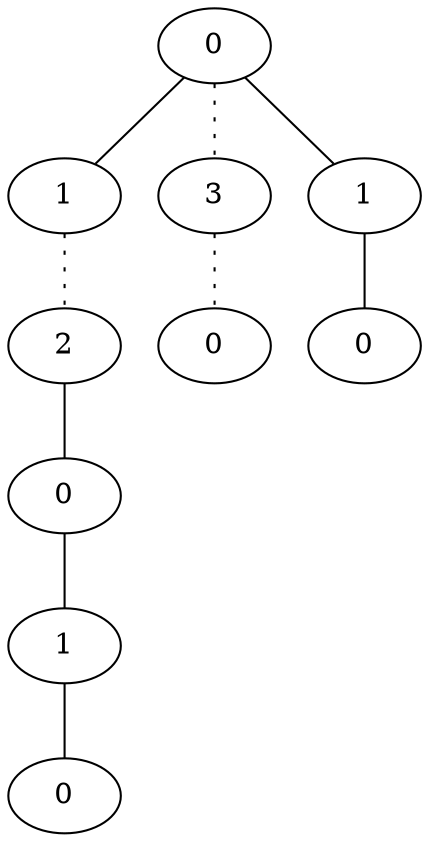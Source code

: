 graph {
a0[label=0];
a1[label=1];
a2[label=2];
a3[label=0];
a4[label=1];
a5[label=0];
a6[label=3];
a7[label=0];
a8[label=1];
a9[label=0];
a0 -- a1;
a0 -- a6 [style=dotted];
a0 -- a8;
a1 -- a2 [style=dotted];
a2 -- a3;
a3 -- a4;
a4 -- a5;
a6 -- a7 [style=dotted];
a8 -- a9;
}
